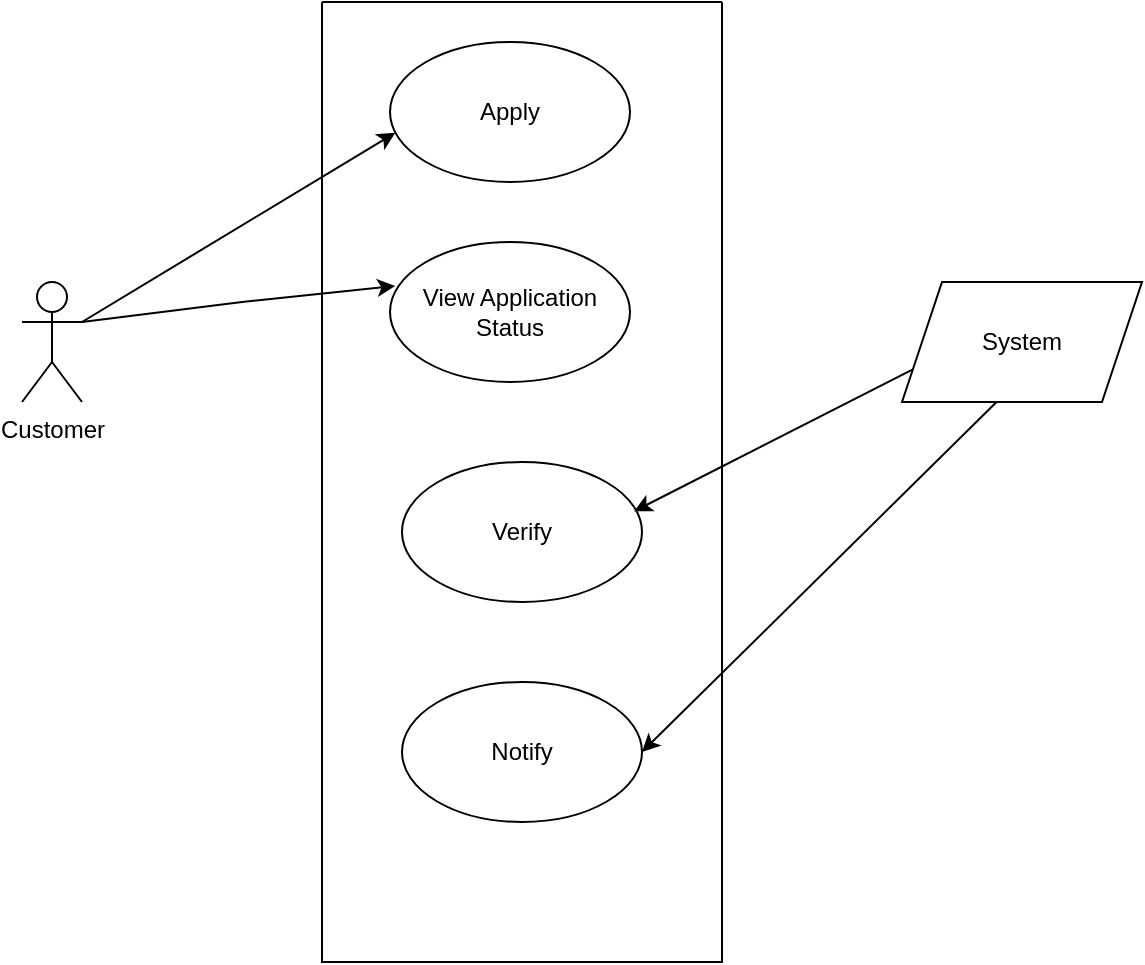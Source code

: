<mxfile version="21.6.2" type="github">
  <diagram name="Page-1" id="_73NzaC3uo6WrhrHfGLv">
    <mxGraphModel dx="794" dy="434" grid="1" gridSize="10" guides="1" tooltips="1" connect="1" arrows="1" fold="1" page="1" pageScale="1" pageWidth="827" pageHeight="1169" math="0" shadow="0">
      <root>
        <mxCell id="0" />
        <mxCell id="1" parent="0" />
        <mxCell id="WlceGG2C_eWzjwzoSdvJ-2" value="" style="swimlane;startSize=0;" vertex="1" parent="1">
          <mxGeometry x="320" y="110" width="200" height="480" as="geometry" />
        </mxCell>
        <mxCell id="WlceGG2C_eWzjwzoSdvJ-3" value="Apply" style="ellipse;whiteSpace=wrap;html=1;" vertex="1" parent="WlceGG2C_eWzjwzoSdvJ-2">
          <mxGeometry x="34" y="20" width="120" height="70" as="geometry" />
        </mxCell>
        <mxCell id="WlceGG2C_eWzjwzoSdvJ-4" value="View Application Status" style="ellipse;whiteSpace=wrap;html=1;" vertex="1" parent="WlceGG2C_eWzjwzoSdvJ-2">
          <mxGeometry x="34" y="120" width="120" height="70" as="geometry" />
        </mxCell>
        <mxCell id="WlceGG2C_eWzjwzoSdvJ-5" value="Verify" style="ellipse;whiteSpace=wrap;html=1;" vertex="1" parent="WlceGG2C_eWzjwzoSdvJ-2">
          <mxGeometry x="40" y="230" width="120" height="70" as="geometry" />
        </mxCell>
        <mxCell id="WlceGG2C_eWzjwzoSdvJ-6" value="Notify" style="ellipse;whiteSpace=wrap;html=1;" vertex="1" parent="WlceGG2C_eWzjwzoSdvJ-2">
          <mxGeometry x="40" y="340" width="120" height="70" as="geometry" />
        </mxCell>
        <mxCell id="WlceGG2C_eWzjwzoSdvJ-7" value="Customer" style="shape=umlActor;verticalLabelPosition=bottom;verticalAlign=top;html=1;outlineConnect=0;" vertex="1" parent="1">
          <mxGeometry x="170" y="250" width="30" height="60" as="geometry" />
        </mxCell>
        <mxCell id="WlceGG2C_eWzjwzoSdvJ-8" value="" style="endArrow=classic;html=1;rounded=0;entryX=0.022;entryY=0.648;entryDx=0;entryDy=0;entryPerimeter=0;" edge="1" parent="1" target="WlceGG2C_eWzjwzoSdvJ-3">
          <mxGeometry width="50" height="50" relative="1" as="geometry">
            <mxPoint x="200" y="270" as="sourcePoint" />
            <mxPoint x="250" y="220" as="targetPoint" />
          </mxGeometry>
        </mxCell>
        <mxCell id="WlceGG2C_eWzjwzoSdvJ-9" value="" style="endArrow=classic;html=1;rounded=0;entryX=0.022;entryY=0.314;entryDx=0;entryDy=0;entryPerimeter=0;" edge="1" parent="1" target="WlceGG2C_eWzjwzoSdvJ-4">
          <mxGeometry width="50" height="50" relative="1" as="geometry">
            <mxPoint x="200" y="270" as="sourcePoint" />
            <mxPoint x="357" y="170" as="targetPoint" />
            <Array as="points">
              <mxPoint x="280" y="260" />
            </Array>
          </mxGeometry>
        </mxCell>
        <mxCell id="WlceGG2C_eWzjwzoSdvJ-10" value="System" style="shape=parallelogram;perimeter=parallelogramPerimeter;whiteSpace=wrap;html=1;fixedSize=1;" vertex="1" parent="1">
          <mxGeometry x="610" y="250" width="120" height="60" as="geometry" />
        </mxCell>
        <mxCell id="WlceGG2C_eWzjwzoSdvJ-11" value="" style="endArrow=classic;html=1;rounded=0;entryX=0.967;entryY=0.352;entryDx=0;entryDy=0;entryPerimeter=0;exitX=0;exitY=0.75;exitDx=0;exitDy=0;" edge="1" parent="1" source="WlceGG2C_eWzjwzoSdvJ-10" target="WlceGG2C_eWzjwzoSdvJ-5">
          <mxGeometry width="50" height="50" relative="1" as="geometry">
            <mxPoint x="600" y="360" as="sourcePoint" />
            <mxPoint x="650" y="310" as="targetPoint" />
          </mxGeometry>
        </mxCell>
        <mxCell id="WlceGG2C_eWzjwzoSdvJ-12" value="" style="endArrow=classic;html=1;rounded=0;entryX=1;entryY=0.5;entryDx=0;entryDy=0;exitX=0.394;exitY=1;exitDx=0;exitDy=0;exitPerimeter=0;" edge="1" parent="1" source="WlceGG2C_eWzjwzoSdvJ-10" target="WlceGG2C_eWzjwzoSdvJ-6">
          <mxGeometry width="50" height="50" relative="1" as="geometry">
            <mxPoint x="649" y="313" as="sourcePoint" />
            <mxPoint x="486" y="375" as="targetPoint" />
          </mxGeometry>
        </mxCell>
      </root>
    </mxGraphModel>
  </diagram>
</mxfile>

